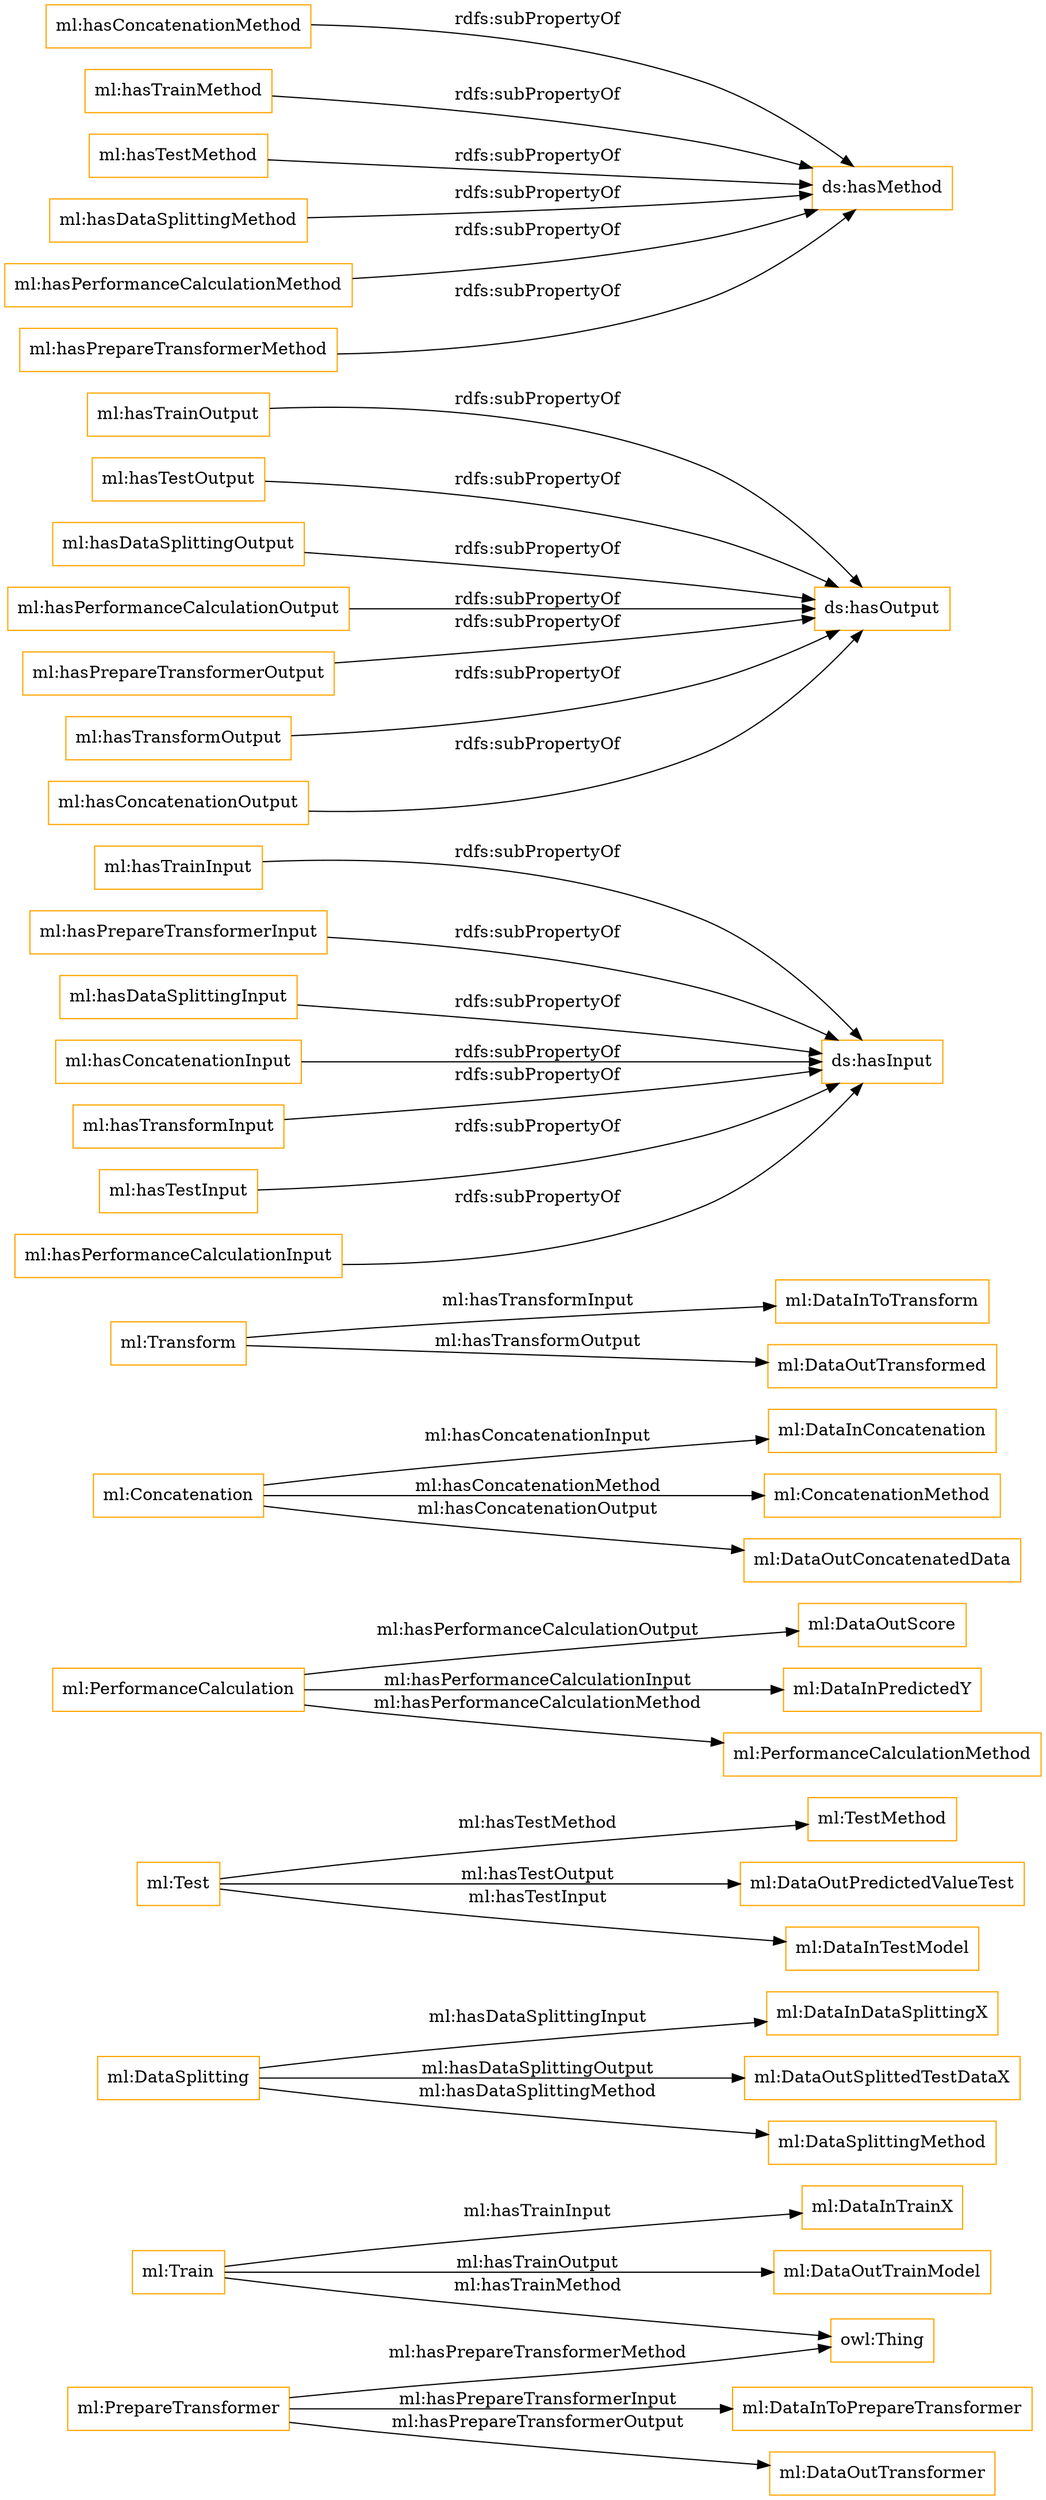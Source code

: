 digraph ar2dtool_diagram { 
rankdir=LR;
size="1501"
node [shape = rectangle, color="orange"]; "ml:DataInTrainX" "ml:DataSplitting" "ml:TestMethod" "ml:PerformanceCalculation" "ml:PrepareTransformer" "ml:DataInConcatenation" "ml:ConcatenationMethod" "ml:DataInDataSplittingX" "ml:Test" "ml:DataInToTransform" "ml:DataOutScore" "ml:DataInToPrepareTransformer" "ml:DataOutTransformer" "ml:DataInPredictedY" "ml:DataOutSplittedTestDataX" "ml:Transform" "ml:Train" "ml:DataOutConcatenatedData" "ml:DataOutPredictedValueTest" "ml:Concatenation" "ml:DataSplittingMethod" "ml:PerformanceCalculationMethod" "ml:DataInTestModel" "ml:DataOutTrainModel" "ml:DataOutTransformed" ; /*classes style*/
	"ml:hasTrainInput" -> "ds:hasInput" [ label = "rdfs:subPropertyOf" ];
	"ml:hasTrainOutput" -> "ds:hasOutput" [ label = "rdfs:subPropertyOf" ];
	"ml:hasTestOutput" -> "ds:hasOutput" [ label = "rdfs:subPropertyOf" ];
	"ml:hasPrepareTransformerInput" -> "ds:hasInput" [ label = "rdfs:subPropertyOf" ];
	"ml:hasConcatenationMethod" -> "ds:hasMethod" [ label = "rdfs:subPropertyOf" ];
	"ml:hasDataSplittingOutput" -> "ds:hasOutput" [ label = "rdfs:subPropertyOf" ];
	"ml:hasTrainMethod" -> "ds:hasMethod" [ label = "rdfs:subPropertyOf" ];
	"ml:hasPerformanceCalculationOutput" -> "ds:hasOutput" [ label = "rdfs:subPropertyOf" ];
	"ml:hasPrepareTransformerOutput" -> "ds:hasOutput" [ label = "rdfs:subPropertyOf" ];
	"ml:hasTestMethod" -> "ds:hasMethod" [ label = "rdfs:subPropertyOf" ];
	"ml:hasTransformOutput" -> "ds:hasOutput" [ label = "rdfs:subPropertyOf" ];
	"ml:hasDataSplittingMethod" -> "ds:hasMethod" [ label = "rdfs:subPropertyOf" ];
	"ml:hasDataSplittingInput" -> "ds:hasInput" [ label = "rdfs:subPropertyOf" ];
	"ml:hasConcatenationInput" -> "ds:hasInput" [ label = "rdfs:subPropertyOf" ];
	"ml:hasPerformanceCalculationMethod" -> "ds:hasMethod" [ label = "rdfs:subPropertyOf" ];
	"ml:hasTransformInput" -> "ds:hasInput" [ label = "rdfs:subPropertyOf" ];
	"ml:hasPrepareTransformerMethod" -> "ds:hasMethod" [ label = "rdfs:subPropertyOf" ];
	"ml:hasTestInput" -> "ds:hasInput" [ label = "rdfs:subPropertyOf" ];
	"ml:hasPerformanceCalculationInput" -> "ds:hasInput" [ label = "rdfs:subPropertyOf" ];
	"ml:hasConcatenationOutput" -> "ds:hasOutput" [ label = "rdfs:subPropertyOf" ];
	"ml:Transform" -> "ml:DataInToTransform" [ label = "ml:hasTransformInput" ];
	"ml:Train" -> "ml:DataOutTrainModel" [ label = "ml:hasTrainOutput" ];
	"ml:Test" -> "ml:DataOutPredictedValueTest" [ label = "ml:hasTestOutput" ];
	"ml:PrepareTransformer" -> "ml:DataOutTransformer" [ label = "ml:hasPrepareTransformerOutput" ];
	"ml:Concatenation" -> "ml:DataInConcatenation" [ label = "ml:hasConcatenationInput" ];
	"ml:PerformanceCalculation" -> "ml:PerformanceCalculationMethod" [ label = "ml:hasPerformanceCalculationMethod" ];
	"ml:Test" -> "ml:TestMethod" [ label = "ml:hasTestMethod" ];
	"ml:PrepareTransformer" -> "owl:Thing" [ label = "ml:hasPrepareTransformerMethod" ];
	"ml:PrepareTransformer" -> "ml:DataInToPrepareTransformer" [ label = "ml:hasPrepareTransformerInput" ];
	"ml:PerformanceCalculation" -> "ml:DataOutScore" [ label = "ml:hasPerformanceCalculationOutput" ];
	"ml:DataSplitting" -> "ml:DataSplittingMethod" [ label = "ml:hasDataSplittingMethod" ];
	"ml:Test" -> "ml:DataInTestModel" [ label = "ml:hasTestInput" ];
	"ml:Concatenation" -> "ml:ConcatenationMethod" [ label = "ml:hasConcatenationMethod" ];
	"ml:DataSplitting" -> "ml:DataOutSplittedTestDataX" [ label = "ml:hasDataSplittingOutput" ];
	"ml:PerformanceCalculation" -> "ml:DataInPredictedY" [ label = "ml:hasPerformanceCalculationInput" ];
	"ml:Train" -> "owl:Thing" [ label = "ml:hasTrainMethod" ];
	"ml:DataSplitting" -> "ml:DataInDataSplittingX" [ label = "ml:hasDataSplittingInput" ];
	"ml:Concatenation" -> "ml:DataOutConcatenatedData" [ label = "ml:hasConcatenationOutput" ];
	"ml:Transform" -> "ml:DataOutTransformed" [ label = "ml:hasTransformOutput" ];
	"ml:Train" -> "ml:DataInTrainX" [ label = "ml:hasTrainInput" ];

}
